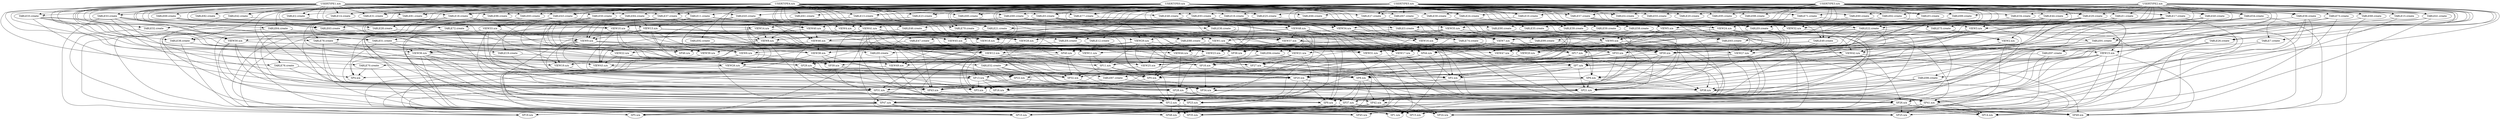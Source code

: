 digraph G {
  1 [ label="TABLE0.create" ];
  2 [ label="TABLE1.create" ];
  3 [ label="TABLE10.create" ];
  4 [ label="TABLE11.create" ];
  5 [ label="TABLE12.create" ];
  6 [ label="TABLE13.create" ];
  7 [ label="TABLE14.create" ];
  8 [ label="TABLE15.create" ];
  9 [ label="TABLE16.create" ];
  10 [ label="TABLE17.create" ];
  11 [ label="TABLE18.create" ];
  12 [ label="TABLE19.create" ];
  13 [ label="TABLE2.create" ];
  14 [ label="TABLE20.create" ];
  15 [ label="TABLE21.create" ];
  16 [ label="TABLE22.create" ];
  17 [ label="TABLE23.create" ];
  18 [ label="TABLE24.create" ];
  19 [ label="TABLE25.create" ];
  20 [ label="TABLE26.create" ];
  21 [ label="TABLE27.create" ];
  22 [ label="TABLE28.create" ];
  23 [ label="TABLE29.create" ];
  24 [ label="TABLE3.create" ];
  25 [ label="TABLE30.create" ];
  26 [ label="TABLE31.create" ];
  27 [ label="TABLE32.create" ];
  28 [ label="TABLE33.create" ];
  29 [ label="TABLE34.create" ];
  30 [ label="TABLE35.create" ];
  31 [ label="TABLE36.create" ];
  32 [ label="TABLE37.create" ];
  33 [ label="TABLE38.create" ];
  34 [ label="TABLE39.create" ];
  35 [ label="TABLE4.create" ];
  36 [ label="TABLE40.create" ];
  37 [ label="TABLE41.create" ];
  38 [ label="TABLE42.create" ];
  39 [ label="TABLE43.create" ];
  40 [ label="TABLE44.create" ];
  41 [ label="TABLE45.create" ];
  42 [ label="TABLE46.create" ];
  43 [ label="TABLE47.create" ];
  44 [ label="TABLE48.create" ];
  45 [ label="TABLE49.create" ];
  46 [ label="TABLE5.create" ];
  47 [ label="TABLE50.create" ];
  48 [ label="TABLE51.create" ];
  49 [ label="TABLE52.create" ];
  50 [ label="TABLE53.create" ];
  51 [ label="TABLE54.create" ];
  52 [ label="TABLE55.create" ];
  53 [ label="TABLE56.create" ];
  54 [ label="TABLE57.create" ];
  55 [ label="TABLE58.create" ];
  56 [ label="TABLE59.create" ];
  57 [ label="TABLE6.create" ];
  58 [ label="TABLE60.create" ];
  59 [ label="TABLE61.create" ];
  60 [ label="TABLE62.create" ];
  61 [ label="TABLE63.create" ];
  62 [ label="TABLE64.create" ];
  63 [ label="TABLE65.create" ];
  64 [ label="TABLE66.create" ];
  65 [ label="TABLE67.create" ];
  66 [ label="TABLE68.create" ];
  67 [ label="TABLE69.create" ];
  68 [ label="TABLE7.create" ];
  69 [ label="TABLE70.create" ];
  70 [ label="TABLE71.create" ];
  71 [ label="TABLE72.create" ];
  72 [ label="TABLE73.create" ];
  73 [ label="TABLE74.create" ];
  74 [ label="TABLE75.create" ];
  75 [ label="TABLE76.create" ];
  76 [ label="TABLE77.create" ];
  77 [ label="TABLE78.create" ];
  78 [ label="TABLE79.create" ];
  79 [ label="TABLE8.create" ];
  80 [ label="TABLE80.create" ];
  81 [ label="TABLE81.create" ];
  82 [ label="TABLE82.create" ];
  83 [ label="TABLE83.create" ];
  84 [ label="TABLE84.create" ];
  85 [ label="TABLE85.create" ];
  86 [ label="TABLE86.create" ];
  87 [ label="TABLE87.create" ];
  88 [ label="TABLE88.create" ];
  89 [ label="TABLE89.create" ];
  90 [ label="TABLE9.create" ];
  91 [ label="TABLE90.create" ];
  92 [ label="TABLE91.create" ];
  93 [ label="TABLE92.create" ];
  94 [ label="TABLE93.create" ];
  95 [ label="TABLE94.create" ];
  96 [ label="TABLE95.create" ];
  97 [ label="TABLE96.create" ];
  98 [ label="TABLE97.create" ];
  99 [ label="TABLE98.create" ];
  100 [ label="TABLE99.create" ];
  101 [ label="VIEW0.n/a" ];
  102 [ label="VIEW1.n/a" ];
  103 [ label="VIEW10.n/a" ];
  104 [ label="VIEW11.n/a" ];
  105 [ label="VIEW12.n/a" ];
  106 [ label="VIEW13.n/a" ];
  107 [ label="VIEW14.n/a" ];
  108 [ label="VIEW15.n/a" ];
  109 [ label="VIEW16.n/a" ];
  110 [ label="VIEW17.n/a" ];
  111 [ label="VIEW18.n/a" ];
  112 [ label="VIEW19.n/a" ];
  113 [ label="VIEW2.n/a" ];
  114 [ label="VIEW20.n/a" ];
  115 [ label="VIEW21.n/a" ];
  116 [ label="VIEW22.n/a" ];
  117 [ label="VIEW23.n/a" ];
  118 [ label="VIEW24.n/a" ];
  119 [ label="VIEW25.n/a" ];
  120 [ label="VIEW26.n/a" ];
  121 [ label="VIEW27.n/a" ];
  122 [ label="VIEW28.n/a" ];
  123 [ label="VIEW29.n/a" ];
  124 [ label="VIEW3.n/a" ];
  125 [ label="VIEW30.n/a" ];
  126 [ label="VIEW31.n/a" ];
  127 [ label="VIEW32.n/a" ];
  128 [ label="VIEW33.n/a" ];
  129 [ label="VIEW34.n/a" ];
  130 [ label="VIEW35.n/a" ];
  131 [ label="VIEW36.n/a" ];
  132 [ label="VIEW37.n/a" ];
  133 [ label="VIEW38.n/a" ];
  134 [ label="VIEW39.n/a" ];
  135 [ label="VIEW4.n/a" ];
  136 [ label="VIEW40.n/a" ];
  137 [ label="VIEW41.n/a" ];
  138 [ label="VIEW42.n/a" ];
  139 [ label="VIEW43.n/a" ];
  140 [ label="VIEW44.n/a" ];
  141 [ label="VIEW45.n/a" ];
  142 [ label="VIEW46.n/a" ];
  143 [ label="VIEW47.n/a" ];
  144 [ label="VIEW48.n/a" ];
  145 [ label="VIEW49.n/a" ];
  146 [ label="VIEW5.n/a" ];
  147 [ label="VIEW6.n/a" ];
  148 [ label="VIEW7.n/a" ];
  149 [ label="VIEW8.n/a" ];
  150 [ label="VIEW9.n/a" ];
  151 [ label="SP0.n/a" ];
  152 [ label="SP1.n/a" ];
  153 [ label="SP10.n/a" ];
  154 [ label="SP11.n/a" ];
  155 [ label="SP12.n/a" ];
  156 [ label="SP13.n/a" ];
  157 [ label="SP14.n/a" ];
  158 [ label="SP15.n/a" ];
  159 [ label="SP16.n/a" ];
  160 [ label="SP17.n/a" ];
  161 [ label="SP18.n/a" ];
  162 [ label="SP19.n/a" ];
  163 [ label="SP2.n/a" ];
  164 [ label="SP20.n/a" ];
  165 [ label="SP21.n/a" ];
  166 [ label="SP22.n/a" ];
  167 [ label="SP23.n/a" ];
  168 [ label="SP24.n/a" ];
  169 [ label="SP25.n/a" ];
  170 [ label="SP26.n/a" ];
  171 [ label="SP27.n/a" ];
  172 [ label="SP28.n/a" ];
  173 [ label="SP29.n/a" ];
  174 [ label="SP3.n/a" ];
  175 [ label="SP30.n/a" ];
  176 [ label="SP31.n/a" ];
  177 [ label="SP32.n/a" ];
  178 [ label="SP33.n/a" ];
  179 [ label="SP34.n/a" ];
  180 [ label="SP35.n/a" ];
  181 [ label="SP36.n/a" ];
  182 [ label="SP37.n/a" ];
  183 [ label="SP38.n/a" ];
  184 [ label="SP39.n/a" ];
  185 [ label="SP4.n/a" ];
  186 [ label="SP40.n/a" ];
  187 [ label="SP41.n/a" ];
  188 [ label="SP42.n/a" ];
  189 [ label="SP43.n/a" ];
  190 [ label="SP44.n/a" ];
  191 [ label="SP45.n/a" ];
  192 [ label="SP46.n/a" ];
  193 [ label="SP47.n/a" ];
  194 [ label="SP48.n/a" ];
  195 [ label="SP49.n/a" ];
  196 [ label="SP5.n/a" ];
  197 [ label="SP6.n/a" ];
  198 [ label="SP7.n/a" ];
  199 [ label="SP8.n/a" ];
  200 [ label="SP9.n/a" ];
  201 [ label="USERTYPE0.n/a" ];
  202 [ label="USERTYPE1.n/a" ];
  203 [ label="USERTYPE2.n/a" ];
  204 [ label="USERTYPE3.n/a" ];
  205 [ label="USERTYPE4.n/a" ];
  206 [ label="USERTYPE5.n/a" ];
  201 -> 1;
  203 -> 1;
  202 -> 1;
  205 -> 2;
  204 -> 2;
  203 -> 2;
  201 -> 3;
  204 -> 3;
  206 -> 3;
  202 -> 4;
  206 -> 4;
  205 -> 5;
  206 -> 5;
  201 -> 6;
  205 -> 6;
  206 -> 6;
  201 -> 7;
  205 -> 7;
  202 -> 7;
  201 -> 8;
  204 -> 8;
  203 -> 8;
  204 -> 9;
  202 -> 9;
  201 -> 10;
  204 -> 10;
  203 -> 10;
  205 -> 11;
  203 -> 11;
  202 -> 11;
  201 -> 12;
  202 -> 12;
  201 -> 13;
  202 -> 13;
  201 -> 14;
  204 -> 14;
  206 -> 14;
  201 -> 15;
  205 -> 15;
  203 -> 15;
  201 -> 16;
  204 -> 16;
  203 -> 16;
  201 -> 17;
  205 -> 17;
  203 -> 17;
  205 -> 18;
  203 -> 18;
  206 -> 18;
  201 -> 19;
  205 -> 19;
  204 -> 19;
  204 -> 20;
  203 -> 20;
  204 -> 21;
  202 -> 21;
  206 -> 21;
  201 -> 22;
  202 -> 22;
  201 -> 23;
  204 -> 23;
  203 -> 23;
  203 -> 24;
  202 -> 24;
  205 -> 25;
  204 -> 25;
  205 -> 26;
  202 -> 26;
  206 -> 26;
  201 -> 27;
  202 -> 27;
  205 -> 28;
  202 -> 28;
  201 -> 29;
  203 -> 29;
  201 -> 30;
  204 -> 30;
  201 -> 31;
  205 -> 31;
  206 -> 31;
  205 -> 32;
  202 -> 32;
  206 -> 32;
  205 -> 33;
  204 -> 33;
  202 -> 33;
  201 -> 34;
  204 -> 34;
  206 -> 34;
  201 -> 35;
  204 -> 35;
  206 -> 35;
  203 -> 36;
  206 -> 36;
  204 -> 37;
  203 -> 37;
  206 -> 37;
  205 -> 38;
  202 -> 38;
  205 -> 39;
  204 -> 39;
  202 -> 39;
  201 -> 40;
  203 -> 40;
  201 -> 41;
  202 -> 41;
  206 -> 41;
  205 -> 42;
  206 -> 42;
  205 -> 43;
  206 -> 43;
  203 -> 44;
  202 -> 44;
  201 -> 45;
  204 -> 45;
  206 -> 45;
  204 -> 46;
  206 -> 46;
  202 -> 47;
  206 -> 47;
  205 -> 48;
  202 -> 48;
  206 -> 48;
  203 -> 49;
  202 -> 49;
  201 -> 50;
  205 -> 50;
  202 -> 50;
  201 -> 51;
  203 -> 51;
  205 -> 52;
  203 -> 52;
  206 -> 52;
  204 -> 53;
  206 -> 53;
  204 -> 54;
  202 -> 54;
  206 -> 54;
  206 -> 55;
  201 -> 56;
  204 -> 56;
  205 -> 57;
  206 -> 57;
  205 -> 58;
  203 -> 58;
  206 -> 58;
  201 -> 59;
  205 -> 59;
  201 -> 60;
  203 -> 60;
  206 -> 60;
  205 -> 61;
  204 -> 61;
  202 -> 61;
  205 -> 62;
  202 -> 62;
  201 -> 63;
  203 -> 63;
  206 -> 63;
  205 -> 64;
  204 -> 64;
  205 -> 65;
  206 -> 65;
  203 -> 66;
  202 -> 66;
  206 -> 66;
  202 -> 67;
  203 -> 68;
  206 -> 68;
  201 -> 69;
  202 -> 69;
  205 -> 70;
  203 -> 70;
  206 -> 70;
  202 -> 71;
  206 -> 71;
  204 -> 72;
  205 -> 73;
  206 -> 73;
  201 -> 74;
  204 -> 74;
  205 -> 75;
  202 -> 75;
  201 -> 76;
  202 -> 76;
  206 -> 76;
  205 -> 77;
  204 -> 77;
  202 -> 77;
  201 -> 78;
  205 -> 78;
  202 -> 78;
  204 -> 79;
  202 -> 79;
  204 -> 80;
  202 -> 80;
  205 -> 81;
  204 -> 81;
  202 -> 81;
  205 -> 82;
  202 -> 82;
  201 -> 83;
  204 -> 83;
  202 -> 83;
  202 -> 84;
  206 -> 84;
  201 -> 85;
  202 -> 85;
  206 -> 85;
  203 -> 86;
  206 -> 86;
  205 -> 87;
  204 -> 87;
  201 -> 88;
  205 -> 88;
  206 -> 88;
  205 -> 89;
  204 -> 89;
  203 -> 89;
  204 -> 90;
  202 -> 90;
  206 -> 90;
  205 -> 91;
  203 -> 91;
  205 -> 92;
  204 -> 92;
  203 -> 92;
  201 -> 93;
  204 -> 94;
  202 -> 94;
  205 -> 95;
  203 -> 95;
  201 -> 96;
  204 -> 96;
  201 -> 97;
  202 -> 97;
  206 -> 97;
  201 -> 98;
  203 -> 98;
  201 -> 99;
  204 -> 99;
  205 -> 100;
  204 -> 100;
  206 -> 100;
  137 -> 101;
  146 -> 101;
  90 -> 101;
  39 -> 101;
  107 -> 101;
  55 -> 101;
  80 -> 102;
  34 -> 102;
  118 -> 102;
  106 -> 102;
  135 -> 102;
  24 -> 102;
  53 -> 103;
  11 -> 103;
  67 -> 103;
  5 -> 104;
  137 -> 104;
  141 -> 104;
  103 -> 104;
  58 -> 104;
  55 -> 104;
  45 -> 105;
  137 -> 105;
  15 -> 105;
  73 -> 105;
  106 -> 105;
  136 -> 105;
  28 -> 106;
  4 -> 106;
  84 -> 106;
  50 -> 107;
  94 -> 107;
  67 -> 107;
  20 -> 108;
  127 -> 108;
  68 -> 108;
  125 -> 108;
  150 -> 108;
  72 -> 108;
  1 -> 109;
  127 -> 109;
  94 -> 109;
  91 -> 109;
  129 -> 109;
  136 -> 109;
  34 -> 110;
  106 -> 110;
  125 -> 110;
  9 -> 110;
  74 -> 110;
  129 -> 110;
  61 -> 111;
  130 -> 111;
  106 -> 111;
  30 -> 111;
  85 -> 111;
  136 -> 111;
  38 -> 112;
  148 -> 112;
  147 -> 112;
  11 -> 112;
  150 -> 112;
  23 -> 113;
  1 -> 113;
  74 -> 113;
  10 -> 114;
  56 -> 114;
  150 -> 114;
  40 -> 114;
  136 -> 114;
  45 -> 115;
  102 -> 115;
  16 -> 115;
  88 -> 115;
  123 -> 115;
  22 -> 116;
  16 -> 116;
  39 -> 116;
  101 -> 116;
  128 -> 116;
  63 -> 117;
  6 -> 117;
  124 -> 117;
  132 -> 117;
  100 -> 117;
  150 -> 117;
  23 -> 118;
  18 -> 118;
  1 -> 118;
  20 -> 119;
  47 -> 119;
  106 -> 119;
  88 -> 119;
  123 -> 119;
  115 -> 119;
  28 -> 120;
  33 -> 120;
  1 -> 120;
  121 -> 120;
  144 -> 120;
  136 -> 120;
  63 -> 121;
  51 -> 121;
  118 -> 121;
  149 -> 121;
  54 -> 121;
  127 -> 122;
  130 -> 122;
  22 -> 122;
  42 -> 122;
  144 -> 122;
  71 -> 122;
  62 -> 123;
  31 -> 123;
  1 -> 123;
  65 -> 124;
  37 -> 124;
  10 -> 124;
  50 -> 125;
  27 -> 125;
  16 -> 125;
  80 -> 126;
  32 -> 126;
  146 -> 126;
  148 -> 126;
  141 -> 126;
  10 -> 126;
  10 -> 127;
  9 -> 127;
  46 -> 127;
  39 -> 128;
  47 -> 128;
  83 -> 128;
  10 -> 129;
  38 -> 129;
  94 -> 129;
  51 -> 130;
  80 -> 130;
  70 -> 130;
  48 -> 131;
  77 -> 131;
  106 -> 131;
  43 -> 131;
  101 -> 131;
  78 -> 132;
  1 -> 132;
  127 -> 132;
  15 -> 132;
  144 -> 132;
  135 -> 132;
  93 -> 133;
  5 -> 133;
  130 -> 133;
  4 -> 133;
  142 -> 133;
  41 -> 134;
  102 -> 134;
  137 -> 134;
  10 -> 134;
  84 -> 134;
  128 -> 134;
  47 -> 135;
  40 -> 135;
  32 -> 135;
  4 -> 136;
  2 -> 136;
  67 -> 136;
  41 -> 137;
  72 -> 137;
  67 -> 137;
  113 -> 138;
  130 -> 138;
  16 -> 138;
  73 -> 138;
  10 -> 138;
  107 -> 138;
  80 -> 139;
  28 -> 139;
  98 -> 139;
  149 -> 139;
  116 -> 139;
  107 -> 139;
  137 -> 140;
  9 -> 140;
  94 -> 140;
  56 -> 140;
  123 -> 140;
  142 -> 140;
  78 -> 141;
  124 -> 141;
  130 -> 141;
  82 -> 141;
  146 -> 141;
  62 -> 141;
  4 -> 142;
  89 -> 142;
  118 -> 142;
  59 -> 142;
  144 -> 142;
  136 -> 142;
  3 -> 143;
  73 -> 143;
  149 -> 143;
  23 -> 143;
  148 -> 143;
  9 -> 144;
  44 -> 144;
  13 -> 144;
  1 -> 145;
  79 -> 145;
  57 -> 145;
  141 -> 145;
  116 -> 145;
  101 -> 145;
  36 -> 146;
  84 -> 146;
  54 -> 146;
  63 -> 147;
  102 -> 147;
  32 -> 147;
  106 -> 147;
  100 -> 147;
  150 -> 147;
  137 -> 148;
  106 -> 148;
  56 -> 148;
  144 -> 148;
  24 -> 148;
  55 -> 148;
  28 -> 149;
  137 -> 149;
  17 -> 149;
  18 -> 149;
  107 -> 149;
  129 -> 149;
  41 -> 150;
  6 -> 150;
  50 -> 150;
  106 -> 150;
  103 -> 150;
  128 -> 150;
  150 -> 151;
  181 -> 151;
  105 -> 151;
  171 -> 151;
  88 -> 151;
  154 -> 151;
  11 -> 151;
  2 -> 151;
  190 -> 151;
  77 -> 152;
  90 -> 152;
  200 -> 152;
  8 -> 152;
  131 -> 152;
  126 -> 152;
  155 -> 152;
  129 -> 152;
  187 -> 152;
  102 -> 153;
  134 -> 153;
  193 -> 153;
  123 -> 153;
  200 -> 153;
  33 -> 153;
  53 -> 153;
  188 -> 153;
  182 -> 153;
  62 -> 153;
  130 -> 154;
  104 -> 154;
  95 -> 154;
  67 -> 154;
  11 -> 154;
  123 -> 154;
  108 -> 155;
  151 -> 155;
  144 -> 155;
  71 -> 155;
  177 -> 155;
  83 -> 155;
  172 -> 155;
  1 -> 155;
  131 -> 155;
  48 -> 156;
  117 -> 156;
  32 -> 156;
  139 -> 156;
  148 -> 156;
  40 -> 156;
  80 -> 157;
  108 -> 157;
  170 -> 157;
  1 -> 157;
  155 -> 157;
  101 -> 157;
  129 -> 157;
  187 -> 157;
  142 -> 158;
  170 -> 158;
  98 -> 158;
  53 -> 158;
  10 -> 158;
  147 -> 158;
  188 -> 158;
  182 -> 158;
  128 -> 158;
  45 -> 159;
  77 -> 159;
  117 -> 159;
  50 -> 159;
  178 -> 159;
  175 -> 159;
  156 -> 159;
  120 -> 159;
  128 -> 159;
  19 -> 160;
  148 -> 160;
  103 -> 160;
  135 -> 160;
  92 -> 160;
  8 -> 160;
  48 -> 161;
  95 -> 161;
  131 -> 161;
  123 -> 161;
  115 -> 161;
  44 -> 161;
  50 -> 162;
  193 -> 162;
  167 -> 162;
  34 -> 162;
  121 -> 162;
  11 -> 162;
  145 -> 162;
  136 -> 162;
  109 -> 163;
  198 -> 163;
  160 -> 163;
  5 -> 163;
  105 -> 163;
  103 -> 163;
  154 -> 163;
  92 -> 163;
  24 -> 163;
  190 -> 163;
  80 -> 164;
  184 -> 164;
  51 -> 164;
  141 -> 164;
  175 -> 164;
  133 -> 164;
  160 -> 164;
  161 -> 164;
  30 -> 164;
  131 -> 164;
  113 -> 165;
  173 -> 165;
  66 -> 165;
  198 -> 165;
  197 -> 165;
  40 -> 165;
  105 -> 165;
  171 -> 165;
  148 -> 165;
  55 -> 165;
  63 -> 166;
  137 -> 166;
  138 -> 166;
  81 -> 166;
  49 -> 166;
  145 -> 166;
  45 -> 167;
  86 -> 167;
  79 -> 167;
  164 -> 167;
  115 -> 167;
  176 -> 167;
  125 -> 167;
  189 -> 167;
  110 -> 167;
  174 -> 167;
  16 -> 168;
  118 -> 168;
  106 -> 168;
  72 -> 168;
  170 -> 168;
  84 -> 168;
  119 -> 168;
  188 -> 168;
  187 -> 168;
  182 -> 168;
  20 -> 169;
  193 -> 169;
  74 -> 169;
  144 -> 169;
  37 -> 169;
  170 -> 169;
  149 -> 169;
  131 -> 169;
  187 -> 169;
  179 -> 170;
  108 -> 170;
  138 -> 170;
  164 -> 170;
  39 -> 170;
  199 -> 170;
  98 -> 170;
  54 -> 170;
  110 -> 170;
  73 -> 171;
  57 -> 171;
  103 -> 171;
  43 -> 171;
  110 -> 171;
  115 -> 171;
  12 -> 172;
  173 -> 172;
  138 -> 172;
  140 -> 172;
  181 -> 172;
  186 -> 172;
  156 -> 172;
  148 -> 172;
  62 -> 172;
  49 -> 172;
  12 -> 173;
  122 -> 173;
  28 -> 173;
  33 -> 173;
  124 -> 173;
  114 -> 173;
  184 -> 174;
  75 -> 174;
  122 -> 174;
  28 -> 174;
  130 -> 174;
  121 -> 174;
  186 -> 174;
  156 -> 174;
  49 -> 174;
  137 -> 175;
  60 -> 175;
  21 -> 175;
  101 -> 175;
  129 -> 175;
  92 -> 175;
  173 -> 176;
  184 -> 176;
  198 -> 176;
  197 -> 176;
  71 -> 176;
  150 -> 176;
  1 -> 176;
  119 -> 176;
  11 -> 176;
  128 -> 176;
  41 -> 177;
  77 -> 177;
  178 -> 177;
  90 -> 177;
  116 -> 177;
  130 -> 177;
  149 -> 177;
  186 -> 177;
  154 -> 177;
  190 -> 177;
  78 -> 178;
  124 -> 178;
  29 -> 178;
  54 -> 178;
  132 -> 178;
  103 -> 178;
  90 -> 179;
  141 -> 179;
  48 -> 179;
  166 -> 179;
  64 -> 179;
  104 -> 179;
  161 -> 179;
  156 -> 179;
  101 -> 179;
  190 -> 179;
  61 -> 180;
  70 -> 180;
  36 -> 180;
  144 -> 180;
  167 -> 180;
  125 -> 180;
  105 -> 180;
  155 -> 180;
  188 -> 180;
  137 -> 181;
  16 -> 181;
  76 -> 181;
  148 -> 181;
  31 -> 181;
  108 -> 182;
  172 -> 182;
  176 -> 182;
  199 -> 182;
  165 -> 182;
  87 -> 182;
  131 -> 182;
  58 -> 182;
  24 -> 182;
  128 -> 182;
  86 -> 183;
  137 -> 183;
  178 -> 183;
  112 -> 183;
  197 -> 183;
  37 -> 183;
  160 -> 183;
  92 -> 183;
  61 -> 184;
  137 -> 184;
  13 -> 184;
  133 -> 184;
  147 -> 184;
  40 -> 184;
  50 -> 185;
  106 -> 185;
  69 -> 185;
  131 -> 185;
  120 -> 185;
  102 -> 186;
  130 -> 186;
  32 -> 186;
  42 -> 186;
  123 -> 186;
  113 -> 187;
  68 -> 187;
  146 -> 187;
  132 -> 187;
  172 -> 187;
  53 -> 187;
  163 -> 187;
  31 -> 187;
  174 -> 187;
  183 -> 187;
  137 -> 188;
  63 -> 188;
  4 -> 188;
  199 -> 188;
  121 -> 188;
  165 -> 188;
  189 -> 188;
  92 -> 188;
  174 -> 188;
  137 -> 189;
  173 -> 189;
  175 -> 189;
  197 -> 189;
  43 -> 189;
  142 -> 189;
  166 -> 189;
  125 -> 189;
  87 -> 189;
  111 -> 190;
  109 -> 190;
  36 -> 190;
  94 -> 190;
  103 -> 190;
  65 -> 190;
  45 -> 191;
  108 -> 191;
  193 -> 191;
  69 -> 191;
  65 -> 191;
  130 -> 191;
  182 -> 191;
  145 -> 191;
  111 -> 192;
  102 -> 192;
  47 -> 192;
  32 -> 192;
  89 -> 192;
  103 -> 192;
  179 -> 193;
  15 -> 193;
  22 -> 193;
  151 -> 193;
  144 -> 193;
  135 -> 193;
  125 -> 193;
  91 -> 193;
  163 -> 193;
  95 -> 194;
  118 -> 194;
  193 -> 194;
  135 -> 194;
  200 -> 194;
  83 -> 194;
  149 -> 194;
  30 -> 194;
  155 -> 194;
  182 -> 194;
  108 -> 195;
  51 -> 195;
  60 -> 195;
  66 -> 195;
  138 -> 195;
  193 -> 195;
  123 -> 195;
  170 -> 195;
  155 -> 195;
  187 -> 195;
  118 -> 196;
  193 -> 196;
  42 -> 196;
  97 -> 196;
  133 -> 196;
  116 -> 196;
  27 -> 196;
  155 -> 196;
  188 -> 196;
  182 -> 196;
  20 -> 197;
  16 -> 197;
  148 -> 197;
  43 -> 197;
  143 -> 197;
  120 -> 197;
  102 -> 198;
  140 -> 198;
  108 -> 198;
  35 -> 198;
  2 -> 198;
  55 -> 198;
  41 -> 199;
  178 -> 199;
  51 -> 199;
  198 -> 199;
  116 -> 199;
  75 -> 199;
  143 -> 199;
  181 -> 199;
  149 -> 199;
  171 -> 199;
  102 -> 200;
  164 -> 200;
  90 -> 200;
  144 -> 200;
  100 -> 200;
  123 -> 200;
  172 -> 200;
  199 -> 200;
  84 -> 200;
}
